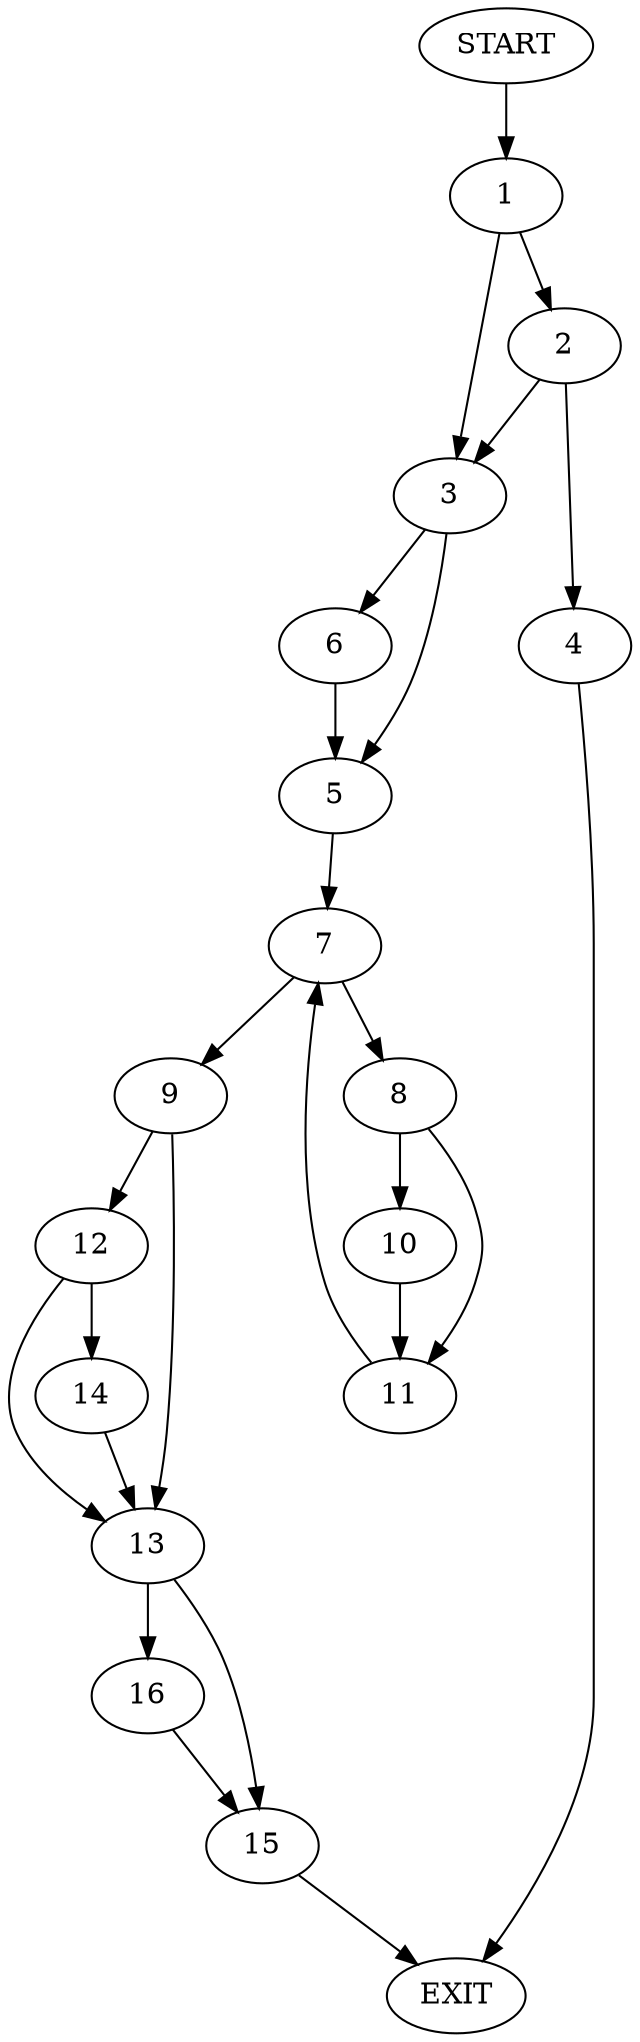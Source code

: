 digraph {
0 [label="START"]
17 [label="EXIT"]
0 -> 1
1 -> 2
1 -> 3
2 -> 4
2 -> 3
3 -> 5
3 -> 6
4 -> 17
6 -> 5
5 -> 7
7 -> 8
7 -> 9
8 -> 10
8 -> 11
9 -> 12
9 -> 13
10 -> 11
11 -> 7
12 -> 13
12 -> 14
13 -> 15
13 -> 16
14 -> 13
15 -> 17
16 -> 15
}
